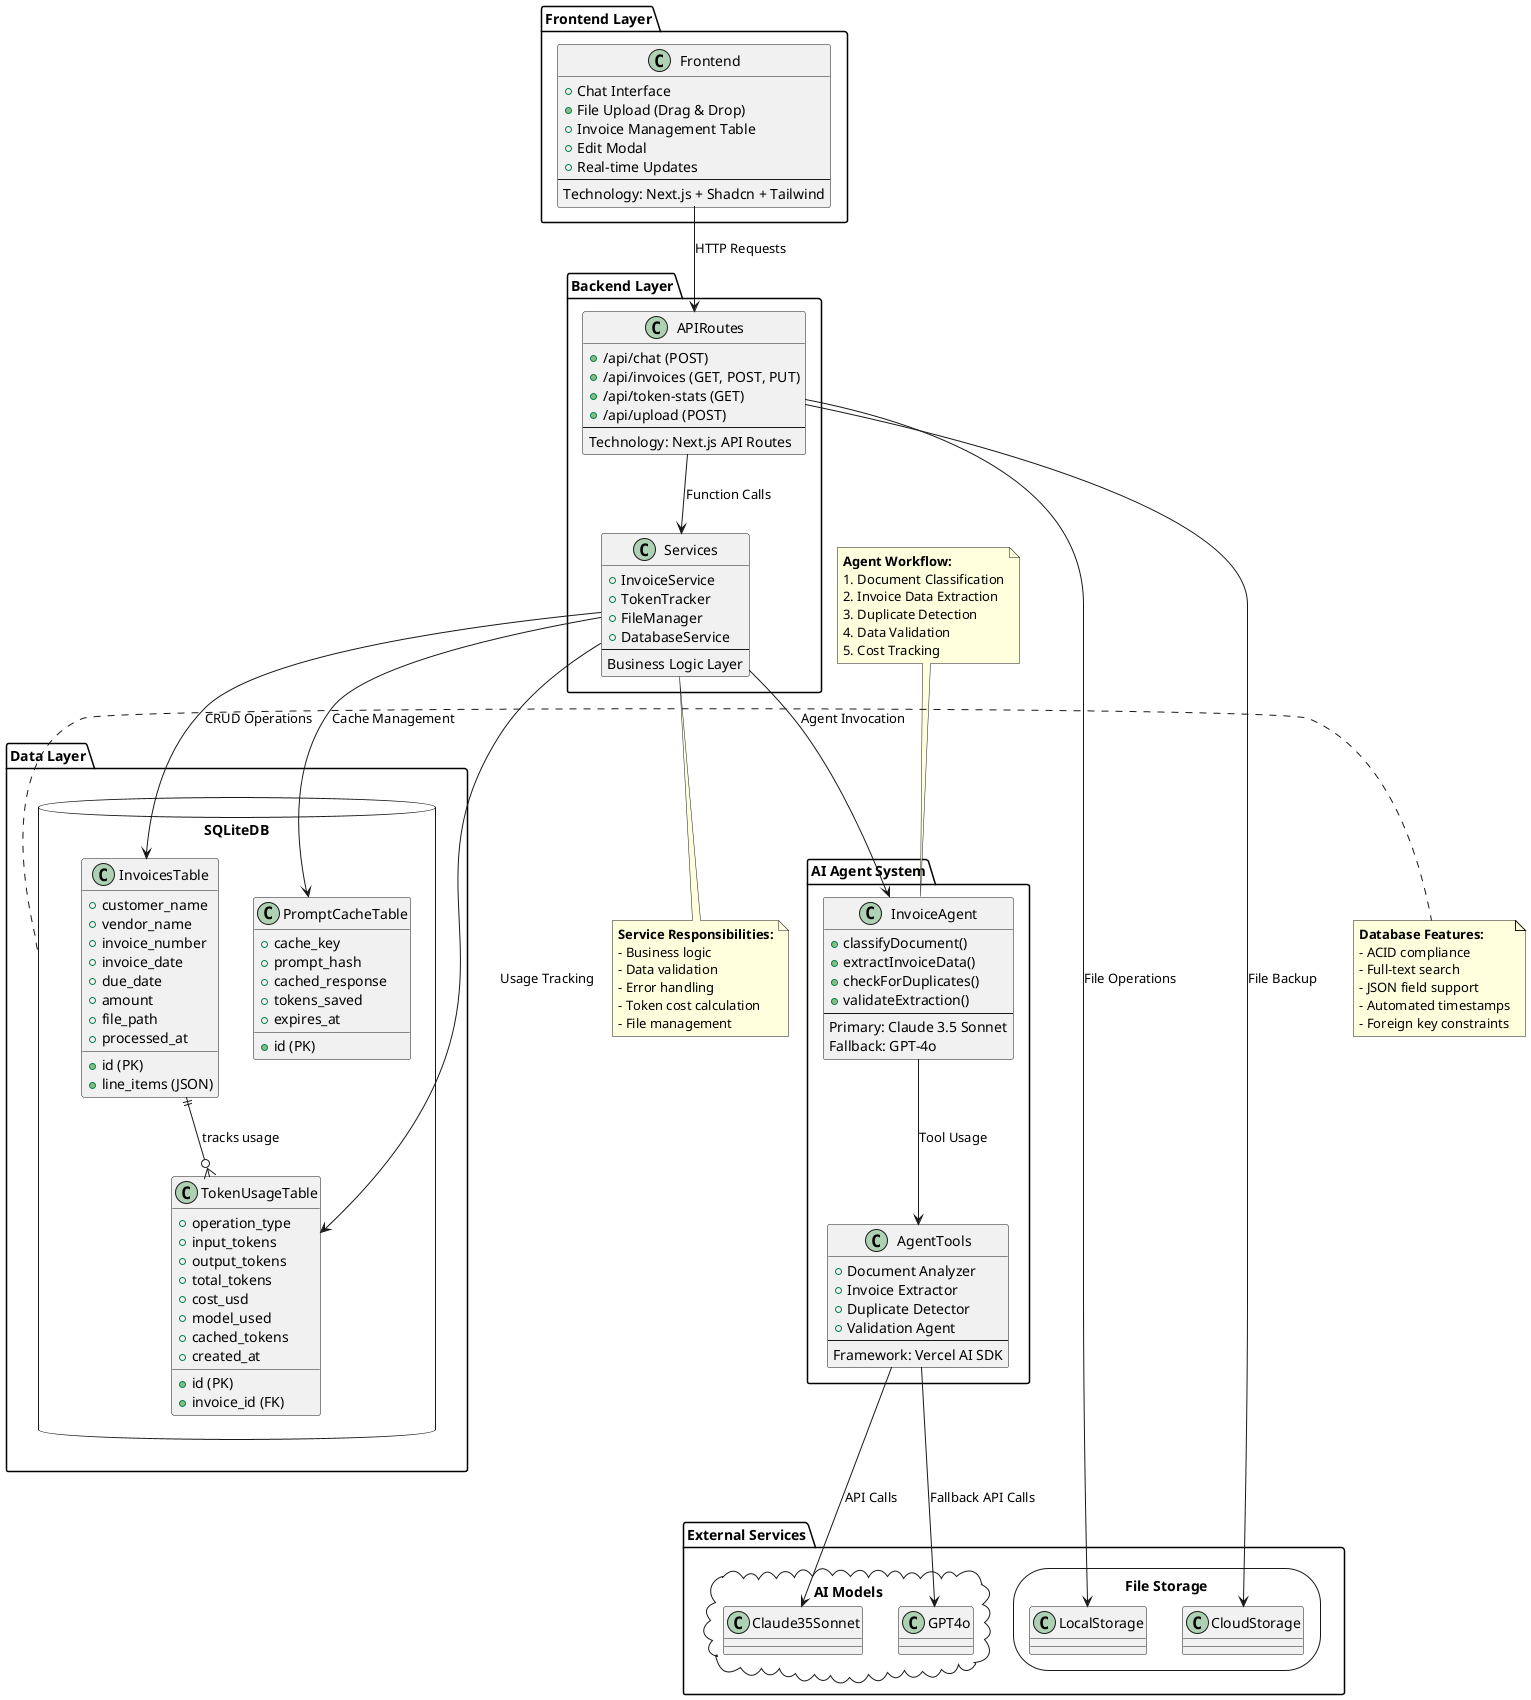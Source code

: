 @startuml Invoice Processing System Architecture

!define RECTANGLE class

package "Frontend Layer" {
    RECTANGLE Frontend {
        + Chat Interface
        + File Upload (Drag & Drop)
        + Invoice Management Table
        + Edit Modal
        + Real-time Updates
        --
        Technology: Next.js + Shadcn + Tailwind
    }
}

package "Backend Layer" {
    RECTANGLE APIRoutes {
        + /api/chat (POST)
        + /api/invoices (GET, POST, PUT)
        + /api/token-stats (GET)
        + /api/upload (POST)
        --
        Technology: Next.js API Routes
    }

    RECTANGLE Services {
        + InvoiceService
        + TokenTracker
        + FileManager
        + DatabaseService
        --
        Business Logic Layer
    }
}

package "AI Agent System" {
    RECTANGLE InvoiceAgent {
        + classifyDocument()
        + extractInvoiceData()
        + checkForDuplicates()
        + validateExtraction()
        --
        Primary: Claude 3.5 Sonnet
        Fallback: GPT-4o
    }

    RECTANGLE AgentTools {
        + Document Analyzer
        + Invoice Extractor
        + Duplicate Detector
        + Validation Agent
        --
        Framework: Vercel AI SDK
    }
}

package "Data Layer" {
    database SQLiteDB {
        RECTANGLE InvoicesTable {
            + id (PK)
            + customer_name
            + vendor_name
            + invoice_number
            + invoice_date
            + due_date
            + amount
            + line_items (JSON)
            + file_path
            + processed_at
        }

        RECTANGLE TokenUsageTable {
            + id (PK)
            + invoice_id (FK)
            + operation_type
            + input_tokens
            + output_tokens
            + total_tokens
            + cost_usd
            + model_used
            + cached_tokens
            + created_at
        }

        RECTANGLE PromptCacheTable {
            + id (PK)
            + cache_key
            + prompt_hash
            + cached_response
            + tokens_saved
            + expires_at
        }
    }
}

package "External Services" {
    cloud "AI Models" {
        RECTANGLE Claude35Sonnet
        RECTANGLE GPT4o
    }

    storage "File Storage" {
        RECTANGLE LocalStorage
        RECTANGLE CloudStorage
    }
}

' Relationships
Frontend --> APIRoutes : HTTP Requests
APIRoutes --> Services : Function Calls
Services --> InvoiceAgent : Agent Invocation
InvoiceAgent --> AgentTools : Tool Usage
AgentTools --> Claude35Sonnet : API Calls
AgentTools --> GPT4o : Fallback API Calls

Services --> InvoicesTable : CRUD Operations
Services --> TokenUsageTable : Usage Tracking
Services --> PromptCacheTable : Cache Management

InvoicesTable ||--o{ TokenUsageTable : "tracks usage"

APIRoutes --> LocalStorage : File Operations
APIRoutes --> CloudStorage : File Backup

note top of InvoiceAgent
  **Agent Workflow:**
  1. Document Classification
  2. Invoice Data Extraction
  3. Duplicate Detection
  4. Data Validation
  5. Cost Tracking
end note

note bottom of Services
  **Service Responsibilities:**
  - Business logic
  - Data validation
  - Error handling
  - Token cost calculation
  - File management
end note

note right of SQLiteDB
  **Database Features:**
  - ACID compliance
  - Full-text search
  - JSON field support
  - Automated timestamps
  - Foreign key constraints
end note

@enduml